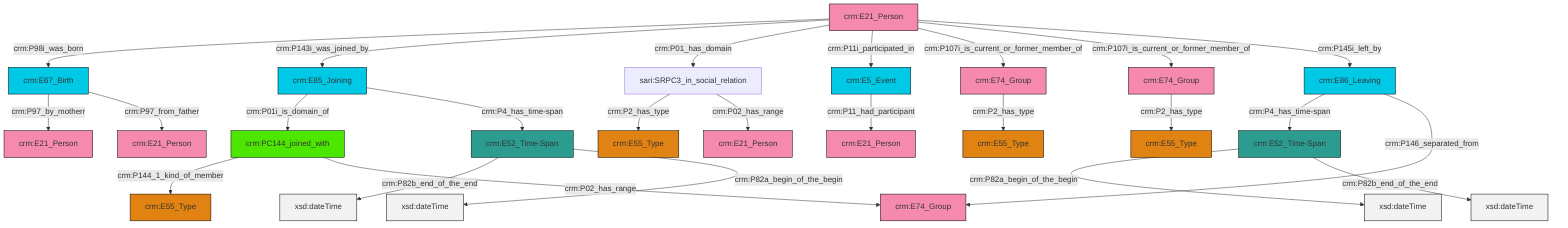 graph TD
classDef Literal fill:#f2f2f2,stroke:#000000;
classDef CRM_Entity fill:#FFFFFF,stroke:#000000;
classDef Temporal_Entity fill:#00C9E6, stroke:#000000;
classDef Type fill:#E18312, stroke:#000000;
classDef Time-Span fill:#2C9C91, stroke:#000000;
classDef Appellation fill:#FFEB7F, stroke:#000000;
classDef Place fill:#008836, stroke:#000000;
classDef Persistent_Item fill:#B266B2, stroke:#000000;
classDef Conceptual_Object fill:#FFD700, stroke:#000000;
classDef Physical_Thing fill:#D2B48C, stroke:#000000;
classDef Actor fill:#f58aad, stroke:#000000;
classDef PC_Classes fill:#4ce600, stroke:#000000;
classDef Multi fill:#cccccc,stroke:#000000;

0["crm:E21_Person"]:::Actor -->|crm:P98i_was_born| 1["crm:E67_Birth"]:::Temporal_Entity
6["sari:SRPC3_in_social_relation"]:::Default -->|crm:P2_has_type| 7["crm:E55_Type"]:::Type
11["crm:E74_Group"]:::Actor -->|crm:P2_has_type| 12["crm:E55_Type"]:::Type
6["sari:SRPC3_in_social_relation"]:::Default -->|crm:P02_has_range| 14["crm:E21_Person"]:::Actor
15["crm:E52_Time-Span"]:::Time-Span -->|crm:P82b_end_of_the_end| 16[xsd:dateTime]:::Literal
18["crm:E86_Leaving"]:::Temporal_Entity -->|crm:P4_has_time-span| 4["crm:E52_Time-Span"]:::Time-Span
0["crm:E21_Person"]:::Actor -->|crm:P143i_was_joined_by| 2["crm:E85_Joining"]:::Temporal_Entity
15["crm:E52_Time-Span"]:::Time-Span -->|crm:P82a_begin_of_the_begin| 19[xsd:dateTime]:::Literal
0["crm:E21_Person"]:::Actor -->|crm:P01_has_domain| 6["sari:SRPC3_in_social_relation"]:::Default
23["crm:PC144_joined_with"]:::PC_Classes -->|crm:P144_1_kind_of_member| 24["crm:E55_Type"]:::Type
0["crm:E21_Person"]:::Actor -->|crm:P11i_participated_in| 26["crm:E5_Event"]:::Temporal_Entity
2["crm:E85_Joining"]:::Temporal_Entity -->|crm:P01i_is_domain_of| 23["crm:PC144_joined_with"]:::PC_Classes
4["crm:E52_Time-Span"]:::Time-Span -->|crm:P82a_begin_of_the_begin| 29[xsd:dateTime]:::Literal
0["crm:E21_Person"]:::Actor -->|crm:P107i_is_current_or_former_member_of| 11["crm:E74_Group"]:::Actor
23["crm:PC144_joined_with"]:::PC_Classes -->|crm:P02_has_range| 32["crm:E74_Group"]:::Actor
18["crm:E86_Leaving"]:::Temporal_Entity -->|crm:P146_separated_from| 32["crm:E74_Group"]:::Actor
1["crm:E67_Birth"]:::Temporal_Entity -->|crm:P97_by_motherr| 20["crm:E21_Person"]:::Actor
2["crm:E85_Joining"]:::Temporal_Entity -->|crm:P4_has_time-span| 15["crm:E52_Time-Span"]:::Time-Span
4["crm:E52_Time-Span"]:::Time-Span -->|crm:P82b_end_of_the_end| 39[xsd:dateTime]:::Literal
26["crm:E5_Event"]:::Temporal_Entity -->|crm:P11_had_participant| 9["crm:E21_Person"]:::Actor
1["crm:E67_Birth"]:::Temporal_Entity -->|crm:P97_from_father| 27["crm:E21_Person"]:::Actor
0["crm:E21_Person"]:::Actor -->|crm:P107i_is_current_or_former_member_of| 42["crm:E74_Group"]:::Actor
42["crm:E74_Group"]:::Actor -->|crm:P2_has_type| 34["crm:E55_Type"]:::Type
0["crm:E21_Person"]:::Actor -->|crm:P145i_left_by| 18["crm:E86_Leaving"]:::Temporal_Entity